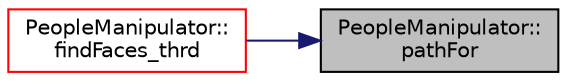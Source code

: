 digraph "PeopleManipulator::pathFor"
{
 // LATEX_PDF_SIZE
  edge [fontname="Helvetica",fontsize="10",labelfontname="Helvetica",labelfontsize="10"];
  node [fontname="Helvetica",fontsize="10",shape=record];
  rankdir="RL";
  Node1 [label="PeopleManipulator::\lpathFor",height=0.2,width=0.4,color="black", fillcolor="grey75", style="filled", fontcolor="black",tooltip=" "];
  Node1 -> Node2 [dir="back",color="midnightblue",fontsize="10",style="solid",fontname="Helvetica"];
  Node2 [label="PeopleManipulator::\lfindFaces_thrd",height=0.2,width=0.4,color="red", fillcolor="white", style="filled",URL="$class_people_manipulator.html#adb1261c6f429ca2846f4226b5bc82251",tooltip=" "];
}
